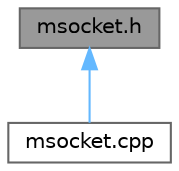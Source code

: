 digraph "msocket.h"
{
 // LATEX_PDF_SIZE
  bgcolor="transparent";
  edge [fontname=Helvetica,fontsize=10,labelfontname=Helvetica,labelfontsize=10];
  node [fontname=Helvetica,fontsize=10,shape=box,height=0.2,width=0.4];
  Node1 [id="Node000001",label="msocket.h",height=0.2,width=0.4,color="gray40", fillcolor="grey60", style="filled", fontcolor="black",tooltip="Header of the class derived from UWMconnector to handle the TCP/IP socket connection of a client betw..."];
  Node1 -> Node2 [id="edge1_Node000001_Node000002",dir="back",color="steelblue1",style="solid",tooltip=" "];
  Node2 [id="Node000002",label="msocket.cpp",height=0.2,width=0.4,color="grey40", fillcolor="white", style="filled",URL="$DESERT__Addons_2uwmphy__modem_2msocket_8cpp.html",tooltip="Implementation of the Msocket class."];
}
